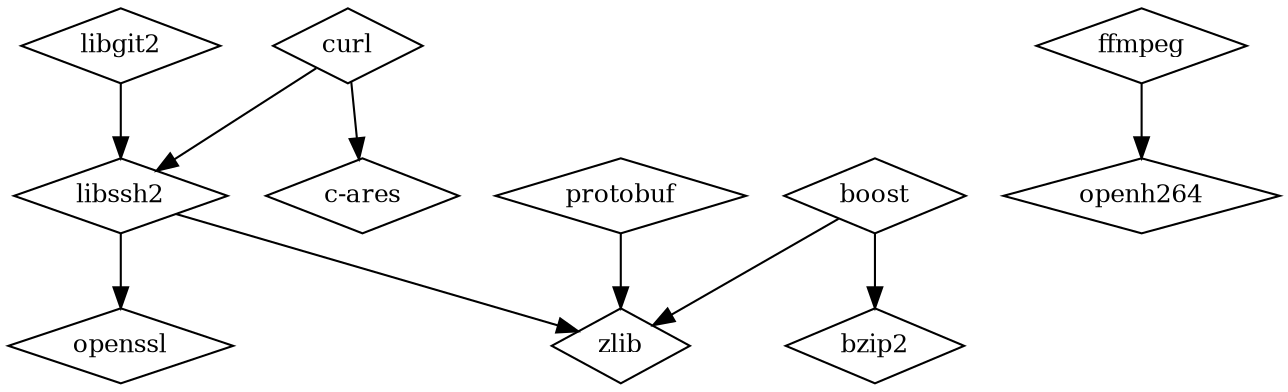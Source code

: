 digraph GG {
  node [fontsize=12];
  zlib [shape=diamond];
  openssl [shape=diamond];
  cares [label="c-ares" shape=diamond];
  libssh2 [shape=diamond];
  libgit2 [shape=diamond];
  curl [shape=diamond];
  protobuf [shape=diamond];
  ffmpeg [shape=diamond];
  openh264 [shape=diamond];
  bzip2 [shape=diamond];
  boost [shape=diamond];
  libssh2 -> zlib;
  libssh2 -> openssl;
  libgit2 -> libssh2;
  curl -> libssh2;
  curl -> cares;
  protobuf -> zlib;
  ffmpeg -> openh264;
  boost -> zlib;
  boost -> bzip2;
}
